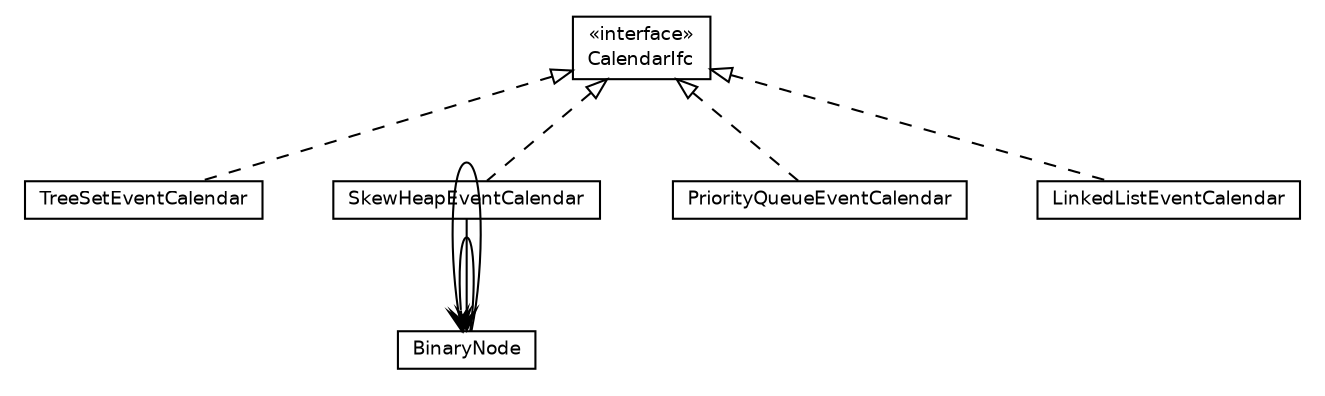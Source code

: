 #!/usr/local/bin/dot
#
# Class diagram 
# Generated by UMLGraph version 5.4 (http://www.umlgraph.org/)
#

digraph G {
	edge [fontname="Helvetica",fontsize=10,labelfontname="Helvetica",labelfontsize=10];
	node [fontname="Helvetica",fontsize=10,shape=plaintext];
	nodesep=0.25;
	ranksep=0.5;
	// jsl.calendar.TreeSetEventCalendar
	c0 [label=<<table title="jsl.calendar.TreeSetEventCalendar" border="0" cellborder="1" cellspacing="0" cellpadding="2" port="p" href="./TreeSetEventCalendar.html">
		<tr><td><table border="0" cellspacing="0" cellpadding="1">
<tr><td align="center" balign="center"> TreeSetEventCalendar </td></tr>
		</table></td></tr>
		</table>>, URL="./TreeSetEventCalendar.html", fontname="Helvetica", fontcolor="black", fontsize=9.0];
	// jsl.calendar.SkewHeapEventCalendar
	c1 [label=<<table title="jsl.calendar.SkewHeapEventCalendar" border="0" cellborder="1" cellspacing="0" cellpadding="2" port="p" href="./SkewHeapEventCalendar.html">
		<tr><td><table border="0" cellspacing="0" cellpadding="1">
<tr><td align="center" balign="center"> SkewHeapEventCalendar </td></tr>
		</table></td></tr>
		</table>>, URL="./SkewHeapEventCalendar.html", fontname="Helvetica", fontcolor="black", fontsize=9.0];
	// jsl.calendar.SkewHeapEventCalendar.BinaryNode
	c2 [label=<<table title="jsl.calendar.SkewHeapEventCalendar.BinaryNode" border="0" cellborder="1" cellspacing="0" cellpadding="2" port="p" href="./SkewHeapEventCalendar.BinaryNode.html">
		<tr><td><table border="0" cellspacing="0" cellpadding="1">
<tr><td align="center" balign="center"> BinaryNode </td></tr>
		</table></td></tr>
		</table>>, URL="./SkewHeapEventCalendar.BinaryNode.html", fontname="Helvetica", fontcolor="black", fontsize=9.0];
	// jsl.calendar.PriorityQueueEventCalendar
	c3 [label=<<table title="jsl.calendar.PriorityQueueEventCalendar" border="0" cellborder="1" cellspacing="0" cellpadding="2" port="p" href="./PriorityQueueEventCalendar.html">
		<tr><td><table border="0" cellspacing="0" cellpadding="1">
<tr><td align="center" balign="center"> PriorityQueueEventCalendar </td></tr>
		</table></td></tr>
		</table>>, URL="./PriorityQueueEventCalendar.html", fontname="Helvetica", fontcolor="black", fontsize=9.0];
	// jsl.calendar.LinkedListEventCalendar
	c4 [label=<<table title="jsl.calendar.LinkedListEventCalendar" border="0" cellborder="1" cellspacing="0" cellpadding="2" port="p" href="./LinkedListEventCalendar.html">
		<tr><td><table border="0" cellspacing="0" cellpadding="1">
<tr><td align="center" balign="center"> LinkedListEventCalendar </td></tr>
		</table></td></tr>
		</table>>, URL="./LinkedListEventCalendar.html", fontname="Helvetica", fontcolor="black", fontsize=9.0];
	// jsl.calendar.CalendarIfc
	c5 [label=<<table title="jsl.calendar.CalendarIfc" border="0" cellborder="1" cellspacing="0" cellpadding="2" port="p" href="./CalendarIfc.html">
		<tr><td><table border="0" cellspacing="0" cellpadding="1">
<tr><td align="center" balign="center"> &#171;interface&#187; </td></tr>
<tr><td align="center" balign="center"> CalendarIfc </td></tr>
		</table></td></tr>
		</table>>, URL="./CalendarIfc.html", fontname="Helvetica", fontcolor="black", fontsize=9.0];
	//jsl.calendar.TreeSetEventCalendar implements jsl.calendar.CalendarIfc
	c5:p -> c0:p [dir=back,arrowtail=empty,style=dashed];
	//jsl.calendar.SkewHeapEventCalendar implements jsl.calendar.CalendarIfc
	c5:p -> c1:p [dir=back,arrowtail=empty,style=dashed];
	//jsl.calendar.PriorityQueueEventCalendar implements jsl.calendar.CalendarIfc
	c5:p -> c3:p [dir=back,arrowtail=empty,style=dashed];
	//jsl.calendar.LinkedListEventCalendar implements jsl.calendar.CalendarIfc
	c5:p -> c4:p [dir=back,arrowtail=empty,style=dashed];
	// jsl.calendar.SkewHeapEventCalendar NAVASSOC jsl.calendar.SkewHeapEventCalendar.BinaryNode
	c1:p -> c2:p [taillabel="", label="", headlabel="", fontname="Helvetica", fontcolor="black", fontsize=10.0, color="black", arrowhead=open];
	// jsl.calendar.SkewHeapEventCalendar.BinaryNode NAVASSOC jsl.calendar.SkewHeapEventCalendar.BinaryNode
	c2:p -> c2:p [taillabel="", label="", headlabel="", fontname="Helvetica", fontcolor="black", fontsize=10.0, color="black", arrowhead=open];
	// jsl.calendar.SkewHeapEventCalendar.BinaryNode NAVASSOC jsl.calendar.SkewHeapEventCalendar.BinaryNode
	c2:p -> c2:p [taillabel="", label="", headlabel="", fontname="Helvetica", fontcolor="black", fontsize=10.0, color="black", arrowhead=open];
}

